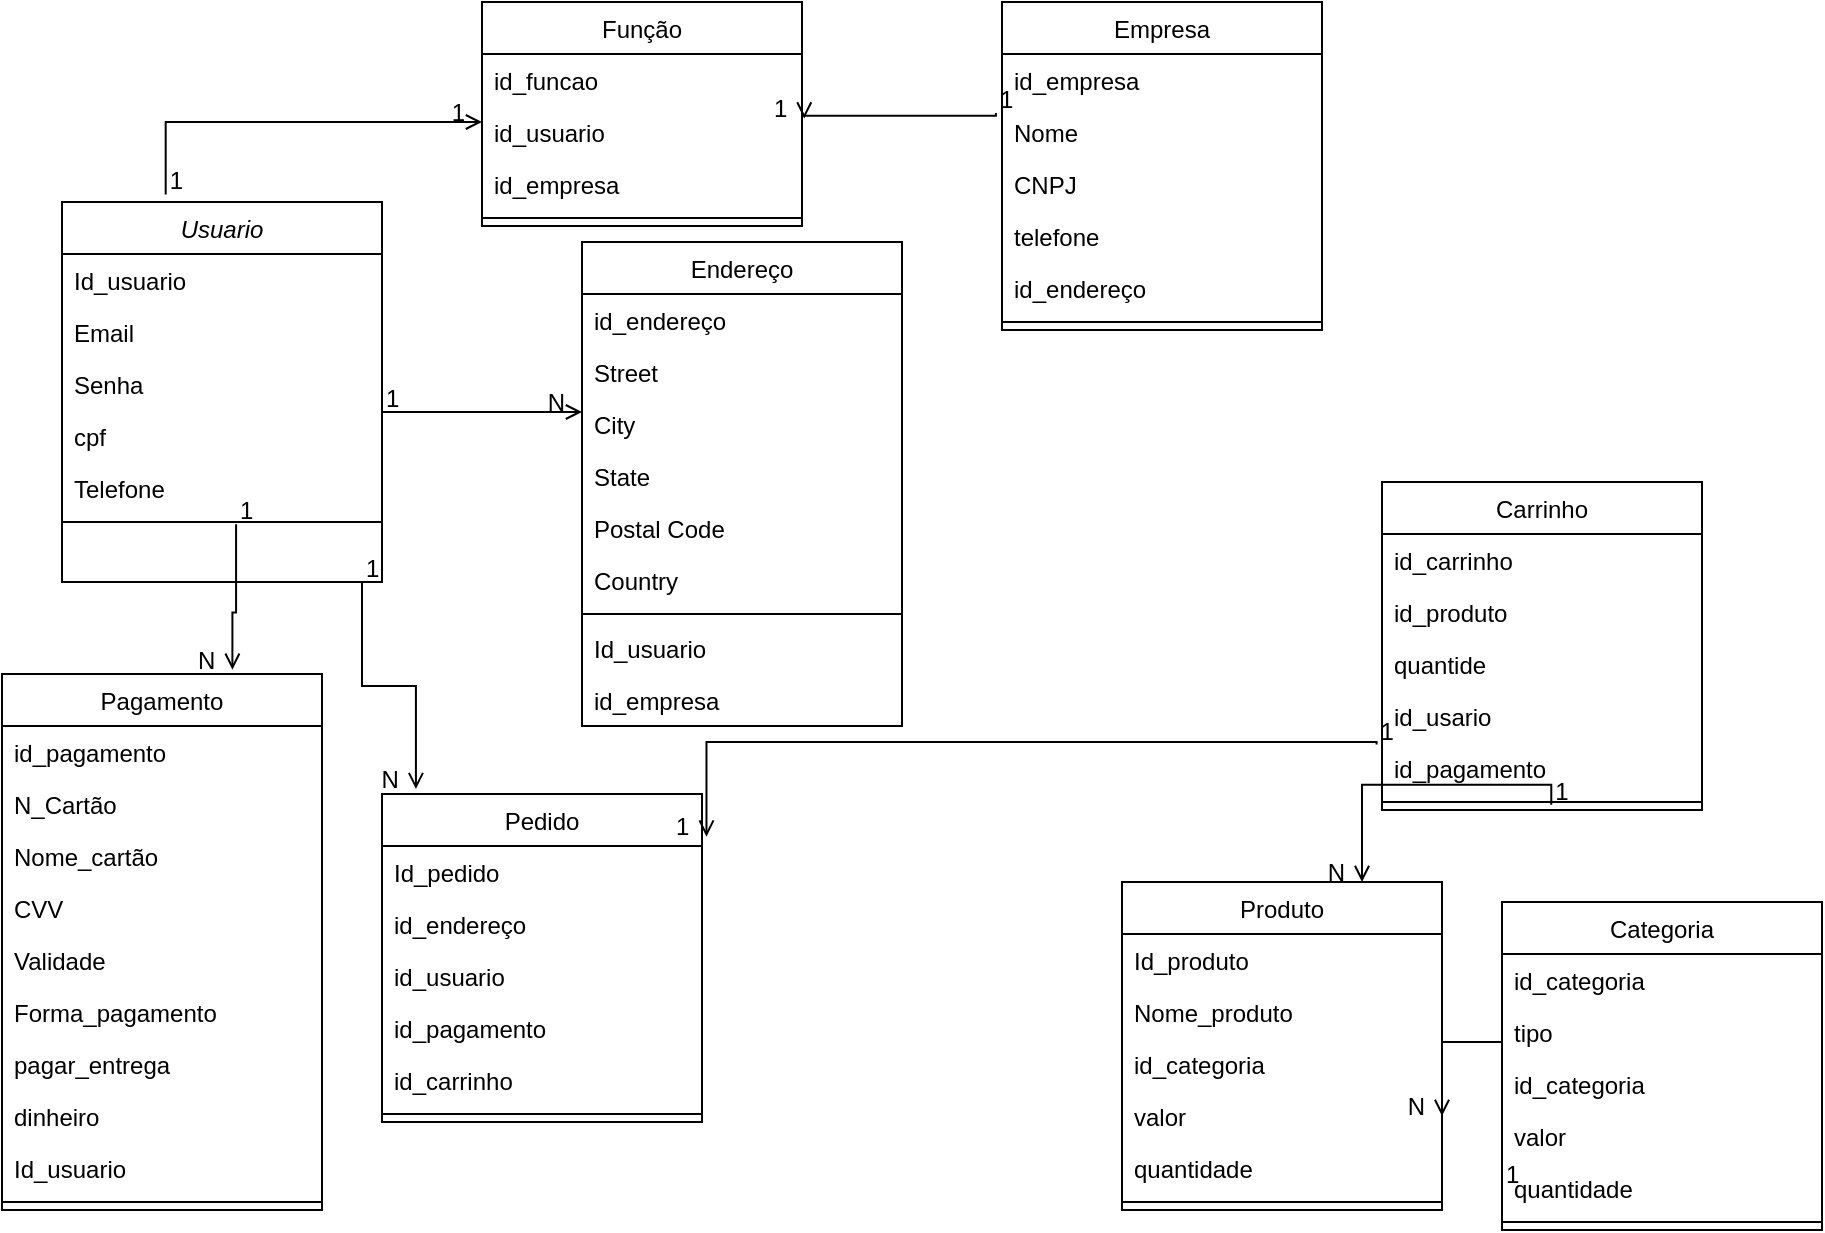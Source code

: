 <mxfile version="20.8.10" type="github">
  <diagram id="C5RBs43oDa-KdzZeNtuy" name="Page-1">
    <mxGraphModel dx="1773" dy="548" grid="1" gridSize="10" guides="1" tooltips="1" connect="1" arrows="1" fold="1" page="1" pageScale="1" pageWidth="827" pageHeight="1169" math="0" shadow="0">
      <root>
        <mxCell id="WIyWlLk6GJQsqaUBKTNV-0" />
        <mxCell id="WIyWlLk6GJQsqaUBKTNV-1" parent="WIyWlLk6GJQsqaUBKTNV-0" />
        <mxCell id="zkfFHV4jXpPFQw0GAbJ--0" value="Usuario&#xa;" style="swimlane;fontStyle=2;align=center;verticalAlign=top;childLayout=stackLayout;horizontal=1;startSize=26;horizontalStack=0;resizeParent=1;resizeLast=0;collapsible=1;marginBottom=0;rounded=0;shadow=0;strokeWidth=1;" parent="WIyWlLk6GJQsqaUBKTNV-1" vertex="1">
          <mxGeometry x="-80" y="100" width="160" height="190" as="geometry">
            <mxRectangle x="230" y="140" width="160" height="26" as="alternateBounds" />
          </mxGeometry>
        </mxCell>
        <mxCell id="zkfFHV4jXpPFQw0GAbJ--1" value="Id_usuario&#xa;" style="text;align=left;verticalAlign=top;spacingLeft=4;spacingRight=4;overflow=hidden;rotatable=0;points=[[0,0.5],[1,0.5]];portConstraint=eastwest;" parent="zkfFHV4jXpPFQw0GAbJ--0" vertex="1">
          <mxGeometry y="26" width="160" height="26" as="geometry" />
        </mxCell>
        <mxCell id="zkfFHV4jXpPFQw0GAbJ--2" value="Email&#xa;" style="text;align=left;verticalAlign=top;spacingLeft=4;spacingRight=4;overflow=hidden;rotatable=0;points=[[0,0.5],[1,0.5]];portConstraint=eastwest;rounded=0;shadow=0;html=0;" parent="zkfFHV4jXpPFQw0GAbJ--0" vertex="1">
          <mxGeometry y="52" width="160" height="26" as="geometry" />
        </mxCell>
        <mxCell id="zkfFHV4jXpPFQw0GAbJ--3" value="Senha&#xa;" style="text;align=left;verticalAlign=top;spacingLeft=4;spacingRight=4;overflow=hidden;rotatable=0;points=[[0,0.5],[1,0.5]];portConstraint=eastwest;rounded=0;shadow=0;html=0;" parent="zkfFHV4jXpPFQw0GAbJ--0" vertex="1">
          <mxGeometry y="78" width="160" height="26" as="geometry" />
        </mxCell>
        <mxCell id="DhhSp9zM-Z0urWQ2Uyvo-6" value="cpf&#xa;" style="text;align=left;verticalAlign=top;spacingLeft=4;spacingRight=4;overflow=hidden;rotatable=0;points=[[0,0.5],[1,0.5]];portConstraint=eastwest;rounded=0;shadow=0;html=0;" vertex="1" parent="zkfFHV4jXpPFQw0GAbJ--0">
          <mxGeometry y="104" width="160" height="26" as="geometry" />
        </mxCell>
        <mxCell id="DhhSp9zM-Z0urWQ2Uyvo-5" value="Telefone&#xa;" style="text;align=left;verticalAlign=top;spacingLeft=4;spacingRight=4;overflow=hidden;rotatable=0;points=[[0,0.5],[1,0.5]];portConstraint=eastwest;rounded=0;shadow=0;html=0;" vertex="1" parent="zkfFHV4jXpPFQw0GAbJ--0">
          <mxGeometry y="130" width="160" height="26" as="geometry" />
        </mxCell>
        <mxCell id="zkfFHV4jXpPFQw0GAbJ--4" value="" style="line;html=1;strokeWidth=1;align=left;verticalAlign=middle;spacingTop=-1;spacingLeft=3;spacingRight=3;rotatable=0;labelPosition=right;points=[];portConstraint=eastwest;" parent="zkfFHV4jXpPFQw0GAbJ--0" vertex="1">
          <mxGeometry y="156" width="160" height="8" as="geometry" />
        </mxCell>
        <mxCell id="zkfFHV4jXpPFQw0GAbJ--6" value="Produto&#xa;" style="swimlane;fontStyle=0;align=center;verticalAlign=top;childLayout=stackLayout;horizontal=1;startSize=26;horizontalStack=0;resizeParent=1;resizeLast=0;collapsible=1;marginBottom=0;rounded=0;shadow=0;strokeWidth=1;" parent="WIyWlLk6GJQsqaUBKTNV-1" vertex="1">
          <mxGeometry x="450" y="440" width="160" height="164" as="geometry">
            <mxRectangle x="130" y="380" width="160" height="26" as="alternateBounds" />
          </mxGeometry>
        </mxCell>
        <mxCell id="zkfFHV4jXpPFQw0GAbJ--7" value="Id_produto&#xa;" style="text;align=left;verticalAlign=top;spacingLeft=4;spacingRight=4;overflow=hidden;rotatable=0;points=[[0,0.5],[1,0.5]];portConstraint=eastwest;" parent="zkfFHV4jXpPFQw0GAbJ--6" vertex="1">
          <mxGeometry y="26" width="160" height="26" as="geometry" />
        </mxCell>
        <mxCell id="DhhSp9zM-Z0urWQ2Uyvo-19" value="Nome_produto&#xa;" style="text;align=left;verticalAlign=top;spacingLeft=4;spacingRight=4;overflow=hidden;rotatable=0;points=[[0,0.5],[1,0.5]];portConstraint=eastwest;" vertex="1" parent="zkfFHV4jXpPFQw0GAbJ--6">
          <mxGeometry y="52" width="160" height="26" as="geometry" />
        </mxCell>
        <mxCell id="DhhSp9zM-Z0urWQ2Uyvo-20" value="id_categoria&#xa;" style="text;align=left;verticalAlign=top;spacingLeft=4;spacingRight=4;overflow=hidden;rotatable=0;points=[[0,0.5],[1,0.5]];portConstraint=eastwest;" vertex="1" parent="zkfFHV4jXpPFQw0GAbJ--6">
          <mxGeometry y="78" width="160" height="26" as="geometry" />
        </mxCell>
        <mxCell id="DhhSp9zM-Z0urWQ2Uyvo-21" value="valor&#xa;" style="text;align=left;verticalAlign=top;spacingLeft=4;spacingRight=4;overflow=hidden;rotatable=0;points=[[0,0.5],[1,0.5]];portConstraint=eastwest;" vertex="1" parent="zkfFHV4jXpPFQw0GAbJ--6">
          <mxGeometry y="104" width="160" height="26" as="geometry" />
        </mxCell>
        <mxCell id="DhhSp9zM-Z0urWQ2Uyvo-22" value="quantidade" style="text;align=left;verticalAlign=top;spacingLeft=4;spacingRight=4;overflow=hidden;rotatable=0;points=[[0,0.5],[1,0.5]];portConstraint=eastwest;" vertex="1" parent="zkfFHV4jXpPFQw0GAbJ--6">
          <mxGeometry y="130" width="160" height="26" as="geometry" />
        </mxCell>
        <mxCell id="zkfFHV4jXpPFQw0GAbJ--9" value="" style="line;html=1;strokeWidth=1;align=left;verticalAlign=middle;spacingTop=-1;spacingLeft=3;spacingRight=3;rotatable=0;labelPosition=right;points=[];portConstraint=eastwest;" parent="zkfFHV4jXpPFQw0GAbJ--6" vertex="1">
          <mxGeometry y="156" width="160" height="8" as="geometry" />
        </mxCell>
        <mxCell id="zkfFHV4jXpPFQw0GAbJ--13" value="Pagamento&#xa;" style="swimlane;fontStyle=0;align=center;verticalAlign=top;childLayout=stackLayout;horizontal=1;startSize=26;horizontalStack=0;resizeParent=1;resizeLast=0;collapsible=1;marginBottom=0;rounded=0;shadow=0;strokeWidth=1;" parent="WIyWlLk6GJQsqaUBKTNV-1" vertex="1">
          <mxGeometry x="-110" y="336" width="160" height="268" as="geometry">
            <mxRectangle x="340" y="380" width="170" height="26" as="alternateBounds" />
          </mxGeometry>
        </mxCell>
        <mxCell id="DhhSp9zM-Z0urWQ2Uyvo-46" value="id_pagamento&#xa;" style="text;align=left;verticalAlign=top;spacingLeft=4;spacingRight=4;overflow=hidden;rotatable=0;points=[[0,0.5],[1,0.5]];portConstraint=eastwest;" vertex="1" parent="zkfFHV4jXpPFQw0GAbJ--13">
          <mxGeometry y="26" width="160" height="26" as="geometry" />
        </mxCell>
        <mxCell id="zkfFHV4jXpPFQw0GAbJ--14" value="N_Cartão&#xa;" style="text;align=left;verticalAlign=top;spacingLeft=4;spacingRight=4;overflow=hidden;rotatable=0;points=[[0,0.5],[1,0.5]];portConstraint=eastwest;" parent="zkfFHV4jXpPFQw0GAbJ--13" vertex="1">
          <mxGeometry y="52" width="160" height="26" as="geometry" />
        </mxCell>
        <mxCell id="DhhSp9zM-Z0urWQ2Uyvo-9" value="Nome_cartão" style="text;align=left;verticalAlign=top;spacingLeft=4;spacingRight=4;overflow=hidden;rotatable=0;points=[[0,0.5],[1,0.5]];portConstraint=eastwest;" vertex="1" parent="zkfFHV4jXpPFQw0GAbJ--13">
          <mxGeometry y="78" width="160" height="26" as="geometry" />
        </mxCell>
        <mxCell id="DhhSp9zM-Z0urWQ2Uyvo-10" value="CVV&#xa;" style="text;align=left;verticalAlign=top;spacingLeft=4;spacingRight=4;overflow=hidden;rotatable=0;points=[[0,0.5],[1,0.5]];portConstraint=eastwest;" vertex="1" parent="zkfFHV4jXpPFQw0GAbJ--13">
          <mxGeometry y="104" width="160" height="26" as="geometry" />
        </mxCell>
        <mxCell id="DhhSp9zM-Z0urWQ2Uyvo-11" value="Validade" style="text;align=left;verticalAlign=top;spacingLeft=4;spacingRight=4;overflow=hidden;rotatable=0;points=[[0,0.5],[1,0.5]];portConstraint=eastwest;" vertex="1" parent="zkfFHV4jXpPFQw0GAbJ--13">
          <mxGeometry y="130" width="160" height="26" as="geometry" />
        </mxCell>
        <mxCell id="DhhSp9zM-Z0urWQ2Uyvo-12" value="Forma_pagamento" style="text;align=left;verticalAlign=top;spacingLeft=4;spacingRight=4;overflow=hidden;rotatable=0;points=[[0,0.5],[1,0.5]];portConstraint=eastwest;" vertex="1" parent="zkfFHV4jXpPFQw0GAbJ--13">
          <mxGeometry y="156" width="160" height="26" as="geometry" />
        </mxCell>
        <mxCell id="DhhSp9zM-Z0urWQ2Uyvo-14" value="pagar_entrega&#xa;" style="text;align=left;verticalAlign=top;spacingLeft=4;spacingRight=4;overflow=hidden;rotatable=0;points=[[0,0.5],[1,0.5]];portConstraint=eastwest;" vertex="1" parent="zkfFHV4jXpPFQw0GAbJ--13">
          <mxGeometry y="182" width="160" height="26" as="geometry" />
        </mxCell>
        <mxCell id="DhhSp9zM-Z0urWQ2Uyvo-38" value="dinheiro&#xa;" style="text;align=left;verticalAlign=top;spacingLeft=4;spacingRight=4;overflow=hidden;rotatable=0;points=[[0,0.5],[1,0.5]];portConstraint=eastwest;" vertex="1" parent="zkfFHV4jXpPFQw0GAbJ--13">
          <mxGeometry y="208" width="160" height="26" as="geometry" />
        </mxCell>
        <mxCell id="DhhSp9zM-Z0urWQ2Uyvo-15" value="Id_usuario&#xa;&#xa;&#xa;" style="text;align=left;verticalAlign=top;spacingLeft=4;spacingRight=4;overflow=hidden;rotatable=0;points=[[0,0.5],[1,0.5]];portConstraint=eastwest;" vertex="1" parent="zkfFHV4jXpPFQw0GAbJ--13">
          <mxGeometry y="234" width="160" height="26" as="geometry" />
        </mxCell>
        <mxCell id="zkfFHV4jXpPFQw0GAbJ--15" value="" style="line;html=1;strokeWidth=1;align=left;verticalAlign=middle;spacingTop=-1;spacingLeft=3;spacingRight=3;rotatable=0;labelPosition=right;points=[];portConstraint=eastwest;" parent="zkfFHV4jXpPFQw0GAbJ--13" vertex="1">
          <mxGeometry y="260" width="160" height="8" as="geometry" />
        </mxCell>
        <mxCell id="zkfFHV4jXpPFQw0GAbJ--17" value="Endereço&#xa;" style="swimlane;fontStyle=0;align=center;verticalAlign=top;childLayout=stackLayout;horizontal=1;startSize=26;horizontalStack=0;resizeParent=1;resizeLast=0;collapsible=1;marginBottom=0;rounded=0;shadow=0;strokeWidth=1;" parent="WIyWlLk6GJQsqaUBKTNV-1" vertex="1">
          <mxGeometry x="180" y="120" width="160" height="242" as="geometry">
            <mxRectangle x="550" y="140" width="160" height="26" as="alternateBounds" />
          </mxGeometry>
        </mxCell>
        <mxCell id="DhhSp9zM-Z0urWQ2Uyvo-88" value="id_endereço&#xa;" style="text;align=left;verticalAlign=top;spacingLeft=4;spacingRight=4;overflow=hidden;rotatable=0;points=[[0,0.5],[1,0.5]];portConstraint=eastwest;rounded=0;shadow=0;html=0;" vertex="1" parent="zkfFHV4jXpPFQw0GAbJ--17">
          <mxGeometry y="26" width="160" height="26" as="geometry" />
        </mxCell>
        <mxCell id="zkfFHV4jXpPFQw0GAbJ--18" value="Street" style="text;align=left;verticalAlign=top;spacingLeft=4;spacingRight=4;overflow=hidden;rotatable=0;points=[[0,0.5],[1,0.5]];portConstraint=eastwest;" parent="zkfFHV4jXpPFQw0GAbJ--17" vertex="1">
          <mxGeometry y="52" width="160" height="26" as="geometry" />
        </mxCell>
        <mxCell id="zkfFHV4jXpPFQw0GAbJ--19" value="City" style="text;align=left;verticalAlign=top;spacingLeft=4;spacingRight=4;overflow=hidden;rotatable=0;points=[[0,0.5],[1,0.5]];portConstraint=eastwest;rounded=0;shadow=0;html=0;" parent="zkfFHV4jXpPFQw0GAbJ--17" vertex="1">
          <mxGeometry y="78" width="160" height="26" as="geometry" />
        </mxCell>
        <mxCell id="zkfFHV4jXpPFQw0GAbJ--20" value="State" style="text;align=left;verticalAlign=top;spacingLeft=4;spacingRight=4;overflow=hidden;rotatable=0;points=[[0,0.5],[1,0.5]];portConstraint=eastwest;rounded=0;shadow=0;html=0;" parent="zkfFHV4jXpPFQw0GAbJ--17" vertex="1">
          <mxGeometry y="104" width="160" height="26" as="geometry" />
        </mxCell>
        <mxCell id="zkfFHV4jXpPFQw0GAbJ--21" value="Postal Code" style="text;align=left;verticalAlign=top;spacingLeft=4;spacingRight=4;overflow=hidden;rotatable=0;points=[[0,0.5],[1,0.5]];portConstraint=eastwest;rounded=0;shadow=0;html=0;" parent="zkfFHV4jXpPFQw0GAbJ--17" vertex="1">
          <mxGeometry y="130" width="160" height="26" as="geometry" />
        </mxCell>
        <mxCell id="zkfFHV4jXpPFQw0GAbJ--22" value="Country" style="text;align=left;verticalAlign=top;spacingLeft=4;spacingRight=4;overflow=hidden;rotatable=0;points=[[0,0.5],[1,0.5]];portConstraint=eastwest;rounded=0;shadow=0;html=0;" parent="zkfFHV4jXpPFQw0GAbJ--17" vertex="1">
          <mxGeometry y="156" width="160" height="26" as="geometry" />
        </mxCell>
        <mxCell id="zkfFHV4jXpPFQw0GAbJ--23" value="" style="line;html=1;strokeWidth=1;align=left;verticalAlign=middle;spacingTop=-1;spacingLeft=3;spacingRight=3;rotatable=0;labelPosition=right;points=[];portConstraint=eastwest;" parent="zkfFHV4jXpPFQw0GAbJ--17" vertex="1">
          <mxGeometry y="182" width="160" height="8" as="geometry" />
        </mxCell>
        <mxCell id="DhhSp9zM-Z0urWQ2Uyvo-87" value="Id_usuario&#xa;&#xa;&#xa;" style="text;align=left;verticalAlign=top;spacingLeft=4;spacingRight=4;overflow=hidden;rotatable=0;points=[[0,0.5],[1,0.5]];portConstraint=eastwest;rounded=0;shadow=0;html=0;" vertex="1" parent="zkfFHV4jXpPFQw0GAbJ--17">
          <mxGeometry y="190" width="160" height="26" as="geometry" />
        </mxCell>
        <mxCell id="DhhSp9zM-Z0urWQ2Uyvo-7" value="id_empresa&#xa;" style="text;align=left;verticalAlign=top;spacingLeft=4;spacingRight=4;overflow=hidden;rotatable=0;points=[[0,0.5],[1,0.5]];portConstraint=eastwest;rounded=0;shadow=0;html=0;" vertex="1" parent="zkfFHV4jXpPFQw0GAbJ--17">
          <mxGeometry y="216" width="160" height="26" as="geometry" />
        </mxCell>
        <mxCell id="zkfFHV4jXpPFQw0GAbJ--26" value="" style="endArrow=open;shadow=0;strokeWidth=1;rounded=0;endFill=1;edgeStyle=elbowEdgeStyle;elbow=vertical;" parent="WIyWlLk6GJQsqaUBKTNV-1" source="zkfFHV4jXpPFQw0GAbJ--0" target="zkfFHV4jXpPFQw0GAbJ--17" edge="1">
          <mxGeometry x="0.5" y="41" relative="1" as="geometry">
            <mxPoint x="380" y="192" as="sourcePoint" />
            <mxPoint x="540" y="192" as="targetPoint" />
            <mxPoint x="-40" y="32" as="offset" />
          </mxGeometry>
        </mxCell>
        <mxCell id="zkfFHV4jXpPFQw0GAbJ--27" value="1&#xa;" style="resizable=0;align=left;verticalAlign=bottom;labelBackgroundColor=none;fontSize=12;" parent="zkfFHV4jXpPFQw0GAbJ--26" connectable="0" vertex="1">
          <mxGeometry x="-1" relative="1" as="geometry">
            <mxPoint y="16" as="offset" />
          </mxGeometry>
        </mxCell>
        <mxCell id="zkfFHV4jXpPFQw0GAbJ--28" value="N" style="resizable=0;align=right;verticalAlign=bottom;labelBackgroundColor=none;fontSize=12;" parent="zkfFHV4jXpPFQw0GAbJ--26" connectable="0" vertex="1">
          <mxGeometry x="1" relative="1" as="geometry">
            <mxPoint x="-7" y="4" as="offset" />
          </mxGeometry>
        </mxCell>
        <mxCell id="DhhSp9zM-Z0urWQ2Uyvo-23" value="Categoria&#xa;" style="swimlane;fontStyle=0;align=center;verticalAlign=top;childLayout=stackLayout;horizontal=1;startSize=26;horizontalStack=0;resizeParent=1;resizeLast=0;collapsible=1;marginBottom=0;rounded=0;shadow=0;strokeWidth=1;" vertex="1" parent="WIyWlLk6GJQsqaUBKTNV-1">
          <mxGeometry x="640" y="450" width="160" height="164" as="geometry">
            <mxRectangle x="130" y="380" width="160" height="26" as="alternateBounds" />
          </mxGeometry>
        </mxCell>
        <mxCell id="DhhSp9zM-Z0urWQ2Uyvo-24" value="id_categoria" style="text;align=left;verticalAlign=top;spacingLeft=4;spacingRight=4;overflow=hidden;rotatable=0;points=[[0,0.5],[1,0.5]];portConstraint=eastwest;" vertex="1" parent="DhhSp9zM-Z0urWQ2Uyvo-23">
          <mxGeometry y="26" width="160" height="26" as="geometry" />
        </mxCell>
        <mxCell id="DhhSp9zM-Z0urWQ2Uyvo-25" value="tipo" style="text;align=left;verticalAlign=top;spacingLeft=4;spacingRight=4;overflow=hidden;rotatable=0;points=[[0,0.5],[1,0.5]];portConstraint=eastwest;" vertex="1" parent="DhhSp9zM-Z0urWQ2Uyvo-23">
          <mxGeometry y="52" width="160" height="26" as="geometry" />
        </mxCell>
        <mxCell id="DhhSp9zM-Z0urWQ2Uyvo-26" value="id_categoria&#xa;" style="text;align=left;verticalAlign=top;spacingLeft=4;spacingRight=4;overflow=hidden;rotatable=0;points=[[0,0.5],[1,0.5]];portConstraint=eastwest;" vertex="1" parent="DhhSp9zM-Z0urWQ2Uyvo-23">
          <mxGeometry y="78" width="160" height="26" as="geometry" />
        </mxCell>
        <mxCell id="DhhSp9zM-Z0urWQ2Uyvo-27" value="valor&#xa;" style="text;align=left;verticalAlign=top;spacingLeft=4;spacingRight=4;overflow=hidden;rotatable=0;points=[[0,0.5],[1,0.5]];portConstraint=eastwest;" vertex="1" parent="DhhSp9zM-Z0urWQ2Uyvo-23">
          <mxGeometry y="104" width="160" height="26" as="geometry" />
        </mxCell>
        <mxCell id="DhhSp9zM-Z0urWQ2Uyvo-28" value="quantidade" style="text;align=left;verticalAlign=top;spacingLeft=4;spacingRight=4;overflow=hidden;rotatable=0;points=[[0,0.5],[1,0.5]];portConstraint=eastwest;" vertex="1" parent="DhhSp9zM-Z0urWQ2Uyvo-23">
          <mxGeometry y="130" width="160" height="26" as="geometry" />
        </mxCell>
        <mxCell id="DhhSp9zM-Z0urWQ2Uyvo-29" value="" style="line;html=1;strokeWidth=1;align=left;verticalAlign=middle;spacingTop=-1;spacingLeft=3;spacingRight=3;rotatable=0;labelPosition=right;points=[];portConstraint=eastwest;" vertex="1" parent="DhhSp9zM-Z0urWQ2Uyvo-23">
          <mxGeometry y="156" width="160" height="8" as="geometry" />
        </mxCell>
        <mxCell id="DhhSp9zM-Z0urWQ2Uyvo-30" value="" style="endArrow=open;shadow=0;strokeWidth=1;rounded=0;endFill=1;edgeStyle=elbowEdgeStyle;elbow=vertical;entryX=1;entryY=0.5;entryDx=0;entryDy=0;exitX=0;exitY=0.5;exitDx=0;exitDy=0;" edge="1" parent="WIyWlLk6GJQsqaUBKTNV-1" source="DhhSp9zM-Z0urWQ2Uyvo-28" target="DhhSp9zM-Z0urWQ2Uyvo-21">
          <mxGeometry x="0.5" y="41" relative="1" as="geometry">
            <mxPoint x="630" y="520" as="sourcePoint" />
            <mxPoint x="570" y="520" as="targetPoint" />
            <mxPoint x="-40" y="32" as="offset" />
            <Array as="points">
              <mxPoint x="590" y="520" />
            </Array>
          </mxGeometry>
        </mxCell>
        <mxCell id="DhhSp9zM-Z0urWQ2Uyvo-31" value="1&#xa;" style="resizable=0;align=left;verticalAlign=bottom;labelBackgroundColor=none;fontSize=12;" connectable="0" vertex="1" parent="DhhSp9zM-Z0urWQ2Uyvo-30">
          <mxGeometry x="-1" relative="1" as="geometry">
            <mxPoint y="16" as="offset" />
          </mxGeometry>
        </mxCell>
        <mxCell id="DhhSp9zM-Z0urWQ2Uyvo-32" value="N" style="resizable=0;align=right;verticalAlign=bottom;labelBackgroundColor=none;fontSize=12;" connectable="0" vertex="1" parent="DhhSp9zM-Z0urWQ2Uyvo-30">
          <mxGeometry x="1" relative="1" as="geometry">
            <mxPoint x="-7" y="4" as="offset" />
          </mxGeometry>
        </mxCell>
        <mxCell id="DhhSp9zM-Z0urWQ2Uyvo-34" value="" style="endArrow=open;shadow=0;strokeWidth=1;rounded=0;endFill=1;edgeStyle=elbowEdgeStyle;elbow=vertical;exitX=0.544;exitY=0.647;exitDx=0;exitDy=0;exitPerimeter=0;entryX=0.72;entryY=-0.008;entryDx=0;entryDy=0;entryPerimeter=0;" edge="1" parent="WIyWlLk6GJQsqaUBKTNV-1" source="zkfFHV4jXpPFQw0GAbJ--4" target="zkfFHV4jXpPFQw0GAbJ--13">
          <mxGeometry x="0.5" y="41" relative="1" as="geometry">
            <mxPoint x="10" y="299.999" as="sourcePoint" />
            <mxPoint x="110" y="299.999" as="targetPoint" />
            <mxPoint x="-40" y="32" as="offset" />
            <Array as="points">
              <mxPoint x="40" y="305.24" />
            </Array>
          </mxGeometry>
        </mxCell>
        <mxCell id="DhhSp9zM-Z0urWQ2Uyvo-35" value="1&#xa;" style="resizable=0;align=left;verticalAlign=bottom;labelBackgroundColor=none;fontSize=12;" connectable="0" vertex="1" parent="DhhSp9zM-Z0urWQ2Uyvo-34">
          <mxGeometry x="-1" relative="1" as="geometry">
            <mxPoint y="16" as="offset" />
          </mxGeometry>
        </mxCell>
        <mxCell id="DhhSp9zM-Z0urWQ2Uyvo-36" value="N" style="resizable=0;align=right;verticalAlign=bottom;labelBackgroundColor=none;fontSize=12;" connectable="0" vertex="1" parent="DhhSp9zM-Z0urWQ2Uyvo-34">
          <mxGeometry x="1" relative="1" as="geometry">
            <mxPoint x="-7" y="4" as="offset" />
          </mxGeometry>
        </mxCell>
        <mxCell id="DhhSp9zM-Z0urWQ2Uyvo-39" value="Pedido&#xa;" style="swimlane;fontStyle=0;align=center;verticalAlign=top;childLayout=stackLayout;horizontal=1;startSize=26;horizontalStack=0;resizeParent=1;resizeLast=0;collapsible=1;marginBottom=0;rounded=0;shadow=0;strokeWidth=1;" vertex="1" parent="WIyWlLk6GJQsqaUBKTNV-1">
          <mxGeometry x="80" y="396" width="160" height="164" as="geometry">
            <mxRectangle x="130" y="380" width="160" height="26" as="alternateBounds" />
          </mxGeometry>
        </mxCell>
        <mxCell id="DhhSp9zM-Z0urWQ2Uyvo-40" value="Id_pedido&#xa;" style="text;align=left;verticalAlign=top;spacingLeft=4;spacingRight=4;overflow=hidden;rotatable=0;points=[[0,0.5],[1,0.5]];portConstraint=eastwest;" vertex="1" parent="DhhSp9zM-Z0urWQ2Uyvo-39">
          <mxGeometry y="26" width="160" height="26" as="geometry" />
        </mxCell>
        <mxCell id="DhhSp9zM-Z0urWQ2Uyvo-41" value="id_endereço" style="text;align=left;verticalAlign=top;spacingLeft=4;spacingRight=4;overflow=hidden;rotatable=0;points=[[0,0.5],[1,0.5]];portConstraint=eastwest;" vertex="1" parent="DhhSp9zM-Z0urWQ2Uyvo-39">
          <mxGeometry y="52" width="160" height="26" as="geometry" />
        </mxCell>
        <mxCell id="DhhSp9zM-Z0urWQ2Uyvo-42" value="id_usuario" style="text;align=left;verticalAlign=top;spacingLeft=4;spacingRight=4;overflow=hidden;rotatable=0;points=[[0,0.5],[1,0.5]];portConstraint=eastwest;" vertex="1" parent="DhhSp9zM-Z0urWQ2Uyvo-39">
          <mxGeometry y="78" width="160" height="26" as="geometry" />
        </mxCell>
        <mxCell id="DhhSp9zM-Z0urWQ2Uyvo-43" value="id_pagamento" style="text;align=left;verticalAlign=top;spacingLeft=4;spacingRight=4;overflow=hidden;rotatable=0;points=[[0,0.5],[1,0.5]];portConstraint=eastwest;" vertex="1" parent="DhhSp9zM-Z0urWQ2Uyvo-39">
          <mxGeometry y="104" width="160" height="26" as="geometry" />
        </mxCell>
        <mxCell id="DhhSp9zM-Z0urWQ2Uyvo-44" value="id_carrinho&#xa;" style="text;align=left;verticalAlign=top;spacingLeft=4;spacingRight=4;overflow=hidden;rotatable=0;points=[[0,0.5],[1,0.5]];portConstraint=eastwest;" vertex="1" parent="DhhSp9zM-Z0urWQ2Uyvo-39">
          <mxGeometry y="130" width="160" height="26" as="geometry" />
        </mxCell>
        <mxCell id="DhhSp9zM-Z0urWQ2Uyvo-45" value="" style="line;html=1;strokeWidth=1;align=left;verticalAlign=middle;spacingTop=-1;spacingLeft=3;spacingRight=3;rotatable=0;labelPosition=right;points=[];portConstraint=eastwest;" vertex="1" parent="DhhSp9zM-Z0urWQ2Uyvo-39">
          <mxGeometry y="156" width="160" height="8" as="geometry" />
        </mxCell>
        <mxCell id="DhhSp9zM-Z0urWQ2Uyvo-47" value="Carrinho&#xa;" style="swimlane;fontStyle=0;align=center;verticalAlign=top;childLayout=stackLayout;horizontal=1;startSize=26;horizontalStack=0;resizeParent=1;resizeLast=0;collapsible=1;marginBottom=0;rounded=0;shadow=0;strokeWidth=1;" vertex="1" parent="WIyWlLk6GJQsqaUBKTNV-1">
          <mxGeometry x="580" y="240" width="160" height="164" as="geometry">
            <mxRectangle x="130" y="380" width="160" height="26" as="alternateBounds" />
          </mxGeometry>
        </mxCell>
        <mxCell id="DhhSp9zM-Z0urWQ2Uyvo-48" value="id_carrinho" style="text;align=left;verticalAlign=top;spacingLeft=4;spacingRight=4;overflow=hidden;rotatable=0;points=[[0,0.5],[1,0.5]];portConstraint=eastwest;" vertex="1" parent="DhhSp9zM-Z0urWQ2Uyvo-47">
          <mxGeometry y="26" width="160" height="26" as="geometry" />
        </mxCell>
        <mxCell id="DhhSp9zM-Z0urWQ2Uyvo-49" value="id_produto" style="text;align=left;verticalAlign=top;spacingLeft=4;spacingRight=4;overflow=hidden;rotatable=0;points=[[0,0.5],[1,0.5]];portConstraint=eastwest;" vertex="1" parent="DhhSp9zM-Z0urWQ2Uyvo-47">
          <mxGeometry y="52" width="160" height="26" as="geometry" />
        </mxCell>
        <mxCell id="DhhSp9zM-Z0urWQ2Uyvo-50" value="quantide&#xa;" style="text;align=left;verticalAlign=top;spacingLeft=4;spacingRight=4;overflow=hidden;rotatable=0;points=[[0,0.5],[1,0.5]];portConstraint=eastwest;" vertex="1" parent="DhhSp9zM-Z0urWQ2Uyvo-47">
          <mxGeometry y="78" width="160" height="26" as="geometry" />
        </mxCell>
        <mxCell id="DhhSp9zM-Z0urWQ2Uyvo-51" value="id_usario&#xa;" style="text;align=left;verticalAlign=top;spacingLeft=4;spacingRight=4;overflow=hidden;rotatable=0;points=[[0,0.5],[1,0.5]];portConstraint=eastwest;" vertex="1" parent="DhhSp9zM-Z0urWQ2Uyvo-47">
          <mxGeometry y="104" width="160" height="26" as="geometry" />
        </mxCell>
        <mxCell id="DhhSp9zM-Z0urWQ2Uyvo-52" value="id_pagamento" style="text;align=left;verticalAlign=top;spacingLeft=4;spacingRight=4;overflow=hidden;rotatable=0;points=[[0,0.5],[1,0.5]];portConstraint=eastwest;" vertex="1" parent="DhhSp9zM-Z0urWQ2Uyvo-47">
          <mxGeometry y="130" width="160" height="26" as="geometry" />
        </mxCell>
        <mxCell id="DhhSp9zM-Z0urWQ2Uyvo-53" value="" style="line;html=1;strokeWidth=1;align=left;verticalAlign=middle;spacingTop=-1;spacingLeft=3;spacingRight=3;rotatable=0;labelPosition=right;points=[];portConstraint=eastwest;" vertex="1" parent="DhhSp9zM-Z0urWQ2Uyvo-47">
          <mxGeometry y="156" width="160" height="8" as="geometry" />
        </mxCell>
        <mxCell id="DhhSp9zM-Z0urWQ2Uyvo-54" value="" style="endArrow=open;shadow=0;strokeWidth=1;rounded=0;endFill=1;edgeStyle=elbowEdgeStyle;elbow=vertical;exitX=0.529;exitY=0.672;exitDx=0;exitDy=0;exitPerimeter=0;entryX=0.75;entryY=0;entryDx=0;entryDy=0;" edge="1" parent="WIyWlLk6GJQsqaUBKTNV-1" source="DhhSp9zM-Z0urWQ2Uyvo-53" target="zkfFHV4jXpPFQw0GAbJ--6">
          <mxGeometry x="0.5" y="41" relative="1" as="geometry">
            <mxPoint x="561.84" y="347.316" as="sourcePoint" />
            <mxPoint x="560" y="419.996" as="targetPoint" />
            <mxPoint x="-40" y="32" as="offset" />
            <Array as="points">
              <mxPoint x="594.8" y="391.38" />
            </Array>
          </mxGeometry>
        </mxCell>
        <mxCell id="DhhSp9zM-Z0urWQ2Uyvo-55" value="1&#xa;" style="resizable=0;align=left;verticalAlign=bottom;labelBackgroundColor=none;fontSize=12;" connectable="0" vertex="1" parent="DhhSp9zM-Z0urWQ2Uyvo-54">
          <mxGeometry x="-1" relative="1" as="geometry">
            <mxPoint y="16" as="offset" />
          </mxGeometry>
        </mxCell>
        <mxCell id="DhhSp9zM-Z0urWQ2Uyvo-56" value="N" style="resizable=0;align=right;verticalAlign=bottom;labelBackgroundColor=none;fontSize=12;" connectable="0" vertex="1" parent="DhhSp9zM-Z0urWQ2Uyvo-54">
          <mxGeometry x="1" relative="1" as="geometry">
            <mxPoint x="-7" y="4" as="offset" />
          </mxGeometry>
        </mxCell>
        <mxCell id="DhhSp9zM-Z0urWQ2Uyvo-57" value="" style="endArrow=open;shadow=0;strokeWidth=1;rounded=0;endFill=1;edgeStyle=elbowEdgeStyle;elbow=vertical;entryX=1.014;entryY=0.13;entryDx=0;entryDy=0;entryPerimeter=0;exitX=-0.017;exitY=0.05;exitDx=0;exitDy=0;exitPerimeter=0;" edge="1" parent="WIyWlLk6GJQsqaUBKTNV-1" source="DhhSp9zM-Z0urWQ2Uyvo-52" target="DhhSp9zM-Z0urWQ2Uyvo-39">
          <mxGeometry x="0.5" y="41" relative="1" as="geometry">
            <mxPoint x="500" y="370" as="sourcePoint" />
            <mxPoint x="300" y="370" as="targetPoint" />
            <mxPoint x="-40" y="32" as="offset" />
            <Array as="points">
              <mxPoint x="300" y="370" />
              <mxPoint x="300" y="410" />
              <mxPoint x="350" y="370" />
              <mxPoint x="340.16" y="417.69" />
            </Array>
          </mxGeometry>
        </mxCell>
        <mxCell id="DhhSp9zM-Z0urWQ2Uyvo-58" value="1&#xa;" style="resizable=0;align=left;verticalAlign=bottom;labelBackgroundColor=none;fontSize=12;" connectable="0" vertex="1" parent="DhhSp9zM-Z0urWQ2Uyvo-57">
          <mxGeometry x="-1" relative="1" as="geometry">
            <mxPoint y="16" as="offset" />
          </mxGeometry>
        </mxCell>
        <mxCell id="DhhSp9zM-Z0urWQ2Uyvo-59" value="1" style="resizable=0;align=right;verticalAlign=bottom;labelBackgroundColor=none;fontSize=12;" connectable="0" vertex="1" parent="DhhSp9zM-Z0urWQ2Uyvo-57">
          <mxGeometry x="1" relative="1" as="geometry">
            <mxPoint x="-7" y="4" as="offset" />
          </mxGeometry>
        </mxCell>
        <mxCell id="DhhSp9zM-Z0urWQ2Uyvo-60" value="" style="endArrow=open;shadow=0;strokeWidth=1;rounded=0;endFill=1;edgeStyle=elbowEdgeStyle;elbow=vertical;entryX=0.106;entryY=-0.015;entryDx=0;entryDy=0;entryPerimeter=0;" edge="1" parent="WIyWlLk6GJQsqaUBKTNV-1" target="DhhSp9zM-Z0urWQ2Uyvo-39">
          <mxGeometry x="0.5" y="41" relative="1" as="geometry">
            <mxPoint x="70" y="290" as="sourcePoint" />
            <mxPoint x="170" y="319.999" as="targetPoint" />
            <mxPoint x="-40" y="32" as="offset" />
          </mxGeometry>
        </mxCell>
        <mxCell id="DhhSp9zM-Z0urWQ2Uyvo-61" value="1&#xa;" style="resizable=0;align=left;verticalAlign=bottom;labelBackgroundColor=none;fontSize=12;" connectable="0" vertex="1" parent="DhhSp9zM-Z0urWQ2Uyvo-60">
          <mxGeometry x="-1" relative="1" as="geometry">
            <mxPoint y="16" as="offset" />
          </mxGeometry>
        </mxCell>
        <mxCell id="DhhSp9zM-Z0urWQ2Uyvo-62" value="N" style="resizable=0;align=right;verticalAlign=bottom;labelBackgroundColor=none;fontSize=12;" connectable="0" vertex="1" parent="DhhSp9zM-Z0urWQ2Uyvo-60">
          <mxGeometry x="1" relative="1" as="geometry">
            <mxPoint x="-7" y="4" as="offset" />
          </mxGeometry>
        </mxCell>
        <mxCell id="DhhSp9zM-Z0urWQ2Uyvo-63" value="Empresa&#xa;" style="swimlane;fontStyle=0;align=center;verticalAlign=top;childLayout=stackLayout;horizontal=1;startSize=26;horizontalStack=0;resizeParent=1;resizeLast=0;collapsible=1;marginBottom=0;rounded=0;shadow=0;strokeWidth=1;" vertex="1" parent="WIyWlLk6GJQsqaUBKTNV-1">
          <mxGeometry x="390" width="160" height="164" as="geometry">
            <mxRectangle x="130" y="380" width="160" height="26" as="alternateBounds" />
          </mxGeometry>
        </mxCell>
        <mxCell id="DhhSp9zM-Z0urWQ2Uyvo-64" value="id_empresa" style="text;align=left;verticalAlign=top;spacingLeft=4;spacingRight=4;overflow=hidden;rotatable=0;points=[[0,0.5],[1,0.5]];portConstraint=eastwest;" vertex="1" parent="DhhSp9zM-Z0urWQ2Uyvo-63">
          <mxGeometry y="26" width="160" height="26" as="geometry" />
        </mxCell>
        <mxCell id="DhhSp9zM-Z0urWQ2Uyvo-65" value="Nome" style="text;align=left;verticalAlign=top;spacingLeft=4;spacingRight=4;overflow=hidden;rotatable=0;points=[[0,0.5],[1,0.5]];portConstraint=eastwest;" vertex="1" parent="DhhSp9zM-Z0urWQ2Uyvo-63">
          <mxGeometry y="52" width="160" height="26" as="geometry" />
        </mxCell>
        <mxCell id="DhhSp9zM-Z0urWQ2Uyvo-66" value="CNPJ" style="text;align=left;verticalAlign=top;spacingLeft=4;spacingRight=4;overflow=hidden;rotatable=0;points=[[0,0.5],[1,0.5]];portConstraint=eastwest;" vertex="1" parent="DhhSp9zM-Z0urWQ2Uyvo-63">
          <mxGeometry y="78" width="160" height="26" as="geometry" />
        </mxCell>
        <mxCell id="DhhSp9zM-Z0urWQ2Uyvo-67" value="telefone" style="text;align=left;verticalAlign=top;spacingLeft=4;spacingRight=4;overflow=hidden;rotatable=0;points=[[0,0.5],[1,0.5]];portConstraint=eastwest;" vertex="1" parent="DhhSp9zM-Z0urWQ2Uyvo-63">
          <mxGeometry y="104" width="160" height="26" as="geometry" />
        </mxCell>
        <mxCell id="DhhSp9zM-Z0urWQ2Uyvo-68" value="id_endereço&#xa;" style="text;align=left;verticalAlign=top;spacingLeft=4;spacingRight=4;overflow=hidden;rotatable=0;points=[[0,0.5],[1,0.5]];portConstraint=eastwest;" vertex="1" parent="DhhSp9zM-Z0urWQ2Uyvo-63">
          <mxGeometry y="130" width="160" height="26" as="geometry" />
        </mxCell>
        <mxCell id="DhhSp9zM-Z0urWQ2Uyvo-69" value="" style="line;html=1;strokeWidth=1;align=left;verticalAlign=middle;spacingTop=-1;spacingLeft=3;spacingRight=3;rotatable=0;labelPosition=right;points=[];portConstraint=eastwest;" vertex="1" parent="DhhSp9zM-Z0urWQ2Uyvo-63">
          <mxGeometry y="156" width="160" height="8" as="geometry" />
        </mxCell>
        <mxCell id="DhhSp9zM-Z0urWQ2Uyvo-70" value="Função" style="swimlane;fontStyle=0;align=center;verticalAlign=top;childLayout=stackLayout;horizontal=1;startSize=26;horizontalStack=0;resizeParent=1;resizeLast=0;collapsible=1;marginBottom=0;rounded=0;shadow=0;strokeWidth=1;" vertex="1" parent="WIyWlLk6GJQsqaUBKTNV-1">
          <mxGeometry x="130" width="160" height="112" as="geometry">
            <mxRectangle x="130" y="380" width="160" height="26" as="alternateBounds" />
          </mxGeometry>
        </mxCell>
        <mxCell id="DhhSp9zM-Z0urWQ2Uyvo-71" value="id_funcao&#xa;" style="text;align=left;verticalAlign=top;spacingLeft=4;spacingRight=4;overflow=hidden;rotatable=0;points=[[0,0.5],[1,0.5]];portConstraint=eastwest;" vertex="1" parent="DhhSp9zM-Z0urWQ2Uyvo-70">
          <mxGeometry y="26" width="160" height="26" as="geometry" />
        </mxCell>
        <mxCell id="DhhSp9zM-Z0urWQ2Uyvo-72" value="id_usuario&#xa;&#xa;&#xa;" style="text;align=left;verticalAlign=top;spacingLeft=4;spacingRight=4;overflow=hidden;rotatable=0;points=[[0,0.5],[1,0.5]];portConstraint=eastwest;" vertex="1" parent="DhhSp9zM-Z0urWQ2Uyvo-70">
          <mxGeometry y="52" width="160" height="26" as="geometry" />
        </mxCell>
        <mxCell id="DhhSp9zM-Z0urWQ2Uyvo-80" value="id_empresa&#xa;" style="text;align=left;verticalAlign=top;spacingLeft=4;spacingRight=4;overflow=hidden;rotatable=0;points=[[0,0.5],[1,0.5]];portConstraint=eastwest;" vertex="1" parent="DhhSp9zM-Z0urWQ2Uyvo-70">
          <mxGeometry y="78" width="160" height="26" as="geometry" />
        </mxCell>
        <mxCell id="DhhSp9zM-Z0urWQ2Uyvo-76" value="" style="line;html=1;strokeWidth=1;align=left;verticalAlign=middle;spacingTop=-1;spacingLeft=3;spacingRight=3;rotatable=0;labelPosition=right;points=[];portConstraint=eastwest;" vertex="1" parent="DhhSp9zM-Z0urWQ2Uyvo-70">
          <mxGeometry y="104" width="160" height="8" as="geometry" />
        </mxCell>
        <mxCell id="DhhSp9zM-Z0urWQ2Uyvo-77" value="" style="endArrow=open;shadow=0;strokeWidth=1;rounded=0;endFill=1;edgeStyle=elbowEdgeStyle;elbow=vertical;exitX=0.324;exitY=-0.02;exitDx=0;exitDy=0;exitPerimeter=0;strokeColor=default;entryX=0;entryY=0.308;entryDx=0;entryDy=0;entryPerimeter=0;" edge="1" parent="WIyWlLk6GJQsqaUBKTNV-1" source="zkfFHV4jXpPFQw0GAbJ--0" target="DhhSp9zM-Z0urWQ2Uyvo-72">
          <mxGeometry x="0.5" y="41" relative="1" as="geometry">
            <mxPoint x="-100" y="70.003" as="sourcePoint" />
            <mxPoint x="110" y="70" as="targetPoint" />
            <mxPoint x="-40" y="32" as="offset" />
            <Array as="points">
              <mxPoint x="120" y="60" />
              <mxPoint x="60" y="60" />
            </Array>
          </mxGeometry>
        </mxCell>
        <mxCell id="DhhSp9zM-Z0urWQ2Uyvo-78" value="1&#xa;" style="resizable=0;align=left;verticalAlign=bottom;labelBackgroundColor=none;fontSize=12;" connectable="0" vertex="1" parent="DhhSp9zM-Z0urWQ2Uyvo-77">
          <mxGeometry x="-1" relative="1" as="geometry">
            <mxPoint y="16" as="offset" />
          </mxGeometry>
        </mxCell>
        <mxCell id="DhhSp9zM-Z0urWQ2Uyvo-79" value="1" style="resizable=0;align=right;verticalAlign=bottom;labelBackgroundColor=none;fontSize=12;" connectable="0" vertex="1" parent="DhhSp9zM-Z0urWQ2Uyvo-77">
          <mxGeometry x="1" relative="1" as="geometry">
            <mxPoint x="-7" y="4" as="offset" />
          </mxGeometry>
        </mxCell>
        <mxCell id="DhhSp9zM-Z0urWQ2Uyvo-84" value="" style="endArrow=open;shadow=0;strokeWidth=1;rounded=0;endFill=1;edgeStyle=elbowEdgeStyle;elbow=vertical;exitX=-0.019;exitY=0.133;exitDx=0;exitDy=0;exitPerimeter=0;strokeColor=default;entryX=1.007;entryY=0.239;entryDx=0;entryDy=0;entryPerimeter=0;" edge="1" parent="WIyWlLk6GJQsqaUBKTNV-1" source="DhhSp9zM-Z0urWQ2Uyvo-65" target="DhhSp9zM-Z0urWQ2Uyvo-72">
          <mxGeometry x="0.5" y="41" relative="1" as="geometry">
            <mxPoint x="344.0" y="93.1" as="sourcePoint" />
            <mxPoint x="320" y="50" as="targetPoint" />
            <mxPoint x="-40" y="32" as="offset" />
            <Array as="points">
              <mxPoint x="492.16" y="56.9" />
              <mxPoint x="432.16" y="56.9" />
            </Array>
          </mxGeometry>
        </mxCell>
        <mxCell id="DhhSp9zM-Z0urWQ2Uyvo-85" value="1&#xa;" style="resizable=0;align=left;verticalAlign=bottom;labelBackgroundColor=none;fontSize=12;" connectable="0" vertex="1" parent="DhhSp9zM-Z0urWQ2Uyvo-84">
          <mxGeometry x="-1" relative="1" as="geometry">
            <mxPoint y="16" as="offset" />
          </mxGeometry>
        </mxCell>
        <mxCell id="DhhSp9zM-Z0urWQ2Uyvo-86" value="1" style="resizable=0;align=right;verticalAlign=bottom;labelBackgroundColor=none;fontSize=12;" connectable="0" vertex="1" parent="DhhSp9zM-Z0urWQ2Uyvo-84">
          <mxGeometry x="1" relative="1" as="geometry">
            <mxPoint x="-7" y="4" as="offset" />
          </mxGeometry>
        </mxCell>
      </root>
    </mxGraphModel>
  </diagram>
</mxfile>
